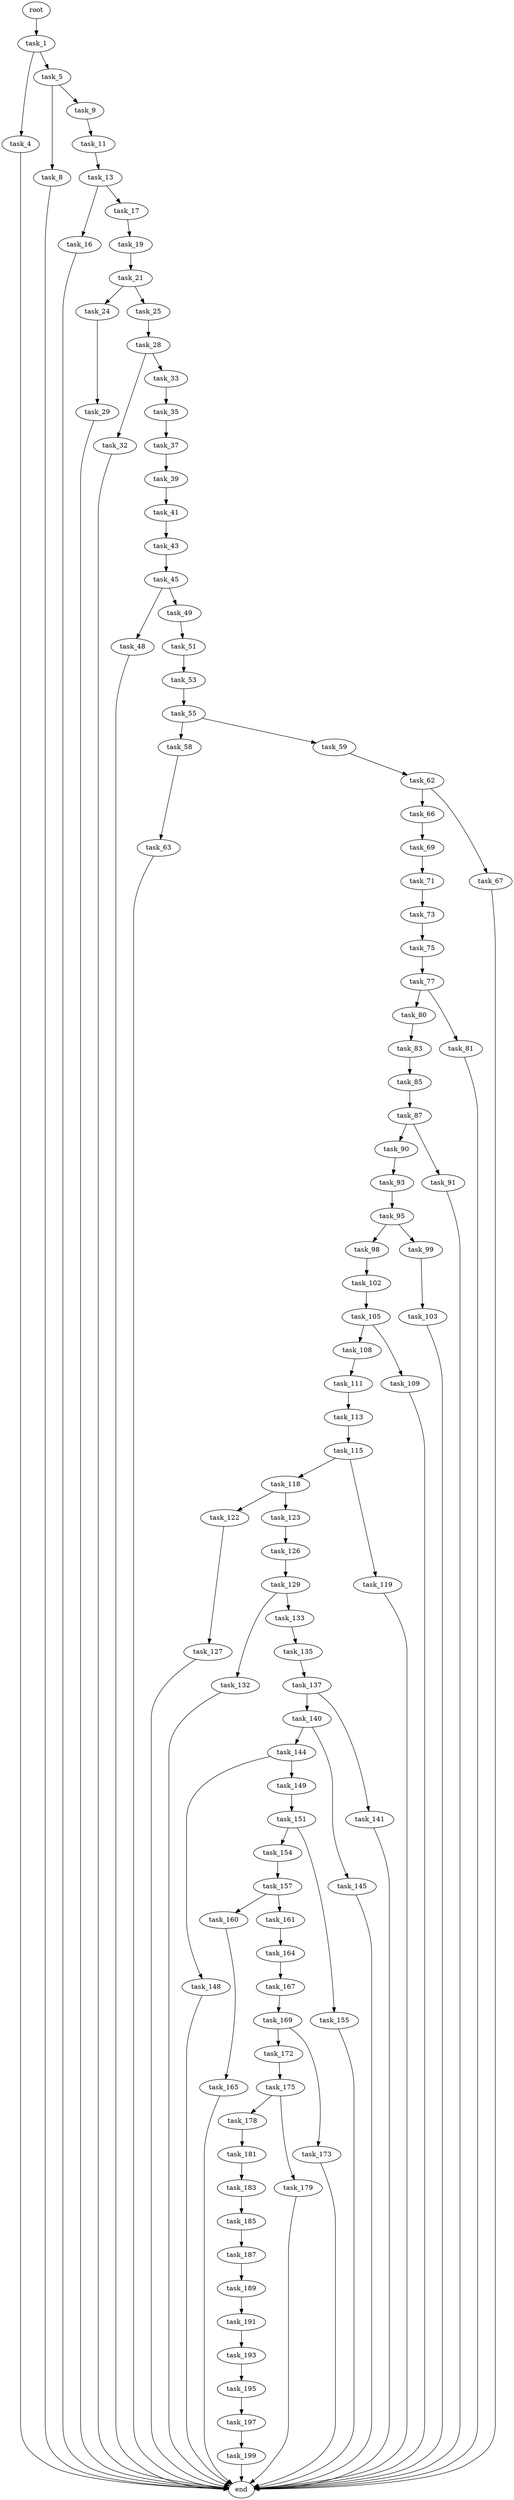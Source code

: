 digraph G {
  root [size="0.000000"];
  task_1 [size="3582706476.000000"];
  task_4 [size="17776341959.000000"];
  task_5 [size="68719476736.000000"];
  end [size="0.000000"];
  task_8 [size="486074220508.000000"];
  task_9 [size="17688271094.000000"];
  task_11 [size="418334624522.000000"];
  task_13 [size="962023128833.000000"];
  task_16 [size="25869738746.000000"];
  task_17 [size="11070586129.000000"];
  task_19 [size="20667733930.000000"];
  task_21 [size="28991029248.000000"];
  task_24 [size="8868198200.000000"];
  task_25 [size="8589934592.000000"];
  task_29 [size="134217728000.000000"];
  task_28 [size="1269874033.000000"];
  task_32 [size="1188512932.000000"];
  task_33 [size="377031729209.000000"];
  task_35 [size="46617658119.000000"];
  task_37 [size="1996637542.000000"];
  task_39 [size="27631475173.000000"];
  task_41 [size="549755813888.000000"];
  task_43 [size="1557096508.000000"];
  task_45 [size="1888520617.000000"];
  task_48 [size="549755813888.000000"];
  task_49 [size="119595338880.000000"];
  task_51 [size="252338046583.000000"];
  task_53 [size="10597797891.000000"];
  task_55 [size="40873600138.000000"];
  task_58 [size="13253051186.000000"];
  task_59 [size="48501627372.000000"];
  task_63 [size="5081041997.000000"];
  task_62 [size="4334964053.000000"];
  task_66 [size="52138627301.000000"];
  task_67 [size="231928233984.000000"];
  task_69 [size="19460346990.000000"];
  task_71 [size="16266670597.000000"];
  task_73 [size="134217728000.000000"];
  task_75 [size="1094631714265.000000"];
  task_77 [size="601200960460.000000"];
  task_80 [size="24469327040.000000"];
  task_81 [size="5399162900.000000"];
  task_83 [size="258449712244.000000"];
  task_85 [size="28991029248.000000"];
  task_87 [size="917053454658.000000"];
  task_90 [size="46282793009.000000"];
  task_91 [size="16289620078.000000"];
  task_93 [size="27574265562.000000"];
  task_95 [size="9048140688.000000"];
  task_98 [size="569249370.000000"];
  task_99 [size="3013749306.000000"];
  task_102 [size="27538507112.000000"];
  task_103 [size="68719476736.000000"];
  task_105 [size="9321175686.000000"];
  task_108 [size="511738153394.000000"];
  task_109 [size="6762784788.000000"];
  task_111 [size="68719476736.000000"];
  task_113 [size="889211174592.000000"];
  task_115 [size="549755813888.000000"];
  task_118 [size="549755813888.000000"];
  task_119 [size="5769423538.000000"];
  task_122 [size="68719476736.000000"];
  task_123 [size="28991029248.000000"];
  task_127 [size="549755813888.000000"];
  task_126 [size="46951341134.000000"];
  task_129 [size="549755813888.000000"];
  task_132 [size="347704161537.000000"];
  task_133 [size="4146634686.000000"];
  task_135 [size="436798485.000000"];
  task_137 [size="1073741824000.000000"];
  task_140 [size="368293445632.000000"];
  task_141 [size="8589934592.000000"];
  task_144 [size="339862602563.000000"];
  task_145 [size="166380541428.000000"];
  task_148 [size="1161380716277.000000"];
  task_149 [size="99127475690.000000"];
  task_151 [size="18723530080.000000"];
  task_154 [size="659387972713.000000"];
  task_155 [size="4790581963.000000"];
  task_157 [size="111585100695.000000"];
  task_160 [size="972091472489.000000"];
  task_161 [size="1829003823.000000"];
  task_165 [size="782757789696.000000"];
  task_164 [size="231928233984.000000"];
  task_167 [size="4967099388.000000"];
  task_169 [size="46737714587.000000"];
  task_172 [size="368293445632.000000"];
  task_173 [size="231928233984.000000"];
  task_175 [size="355579841718.000000"];
  task_178 [size="239821341155.000000"];
  task_179 [size="48314597084.000000"];
  task_181 [size="21993076688.000000"];
  task_183 [size="45729999488.000000"];
  task_185 [size="73127377284.000000"];
  task_187 [size="25828582243.000000"];
  task_189 [size="19713549944.000000"];
  task_191 [size="108780514121.000000"];
  task_193 [size="12898977249.000000"];
  task_195 [size="390453574565.000000"];
  task_197 [size="31527153922.000000"];
  task_199 [size="198613746708.000000"];

  root -> task_1 [size="1.000000"];
  task_1 -> task_4 [size="75497472.000000"];
  task_1 -> task_5 [size="75497472.000000"];
  task_4 -> end [size="1.000000"];
  task_5 -> task_8 [size="134217728.000000"];
  task_5 -> task_9 [size="134217728.000000"];
  task_8 -> end [size="1.000000"];
  task_9 -> task_11 [size="536870912.000000"];
  task_11 -> task_13 [size="679477248.000000"];
  task_13 -> task_16 [size="838860800.000000"];
  task_13 -> task_17 [size="838860800.000000"];
  task_16 -> end [size="1.000000"];
  task_17 -> task_19 [size="209715200.000000"];
  task_19 -> task_21 [size="536870912.000000"];
  task_21 -> task_24 [size="75497472.000000"];
  task_21 -> task_25 [size="75497472.000000"];
  task_24 -> task_29 [size="301989888.000000"];
  task_25 -> task_28 [size="33554432.000000"];
  task_29 -> end [size="1.000000"];
  task_28 -> task_32 [size="33554432.000000"];
  task_28 -> task_33 [size="33554432.000000"];
  task_32 -> end [size="1.000000"];
  task_33 -> task_35 [size="679477248.000000"];
  task_35 -> task_37 [size="75497472.000000"];
  task_37 -> task_39 [size="134217728.000000"];
  task_39 -> task_41 [size="679477248.000000"];
  task_41 -> task_43 [size="536870912.000000"];
  task_43 -> task_45 [size="33554432.000000"];
  task_45 -> task_48 [size="33554432.000000"];
  task_45 -> task_49 [size="33554432.000000"];
  task_48 -> end [size="1.000000"];
  task_49 -> task_51 [size="134217728.000000"];
  task_51 -> task_53 [size="209715200.000000"];
  task_53 -> task_55 [size="679477248.000000"];
  task_55 -> task_58 [size="33554432.000000"];
  task_55 -> task_59 [size="33554432.000000"];
  task_58 -> task_63 [size="411041792.000000"];
  task_59 -> task_62 [size="838860800.000000"];
  task_63 -> end [size="1.000000"];
  task_62 -> task_66 [size="75497472.000000"];
  task_62 -> task_67 [size="75497472.000000"];
  task_66 -> task_69 [size="75497472.000000"];
  task_67 -> end [size="1.000000"];
  task_69 -> task_71 [size="411041792.000000"];
  task_71 -> task_73 [size="838860800.000000"];
  task_73 -> task_75 [size="209715200.000000"];
  task_75 -> task_77 [size="679477248.000000"];
  task_77 -> task_80 [size="411041792.000000"];
  task_77 -> task_81 [size="411041792.000000"];
  task_80 -> task_83 [size="536870912.000000"];
  task_81 -> end [size="1.000000"];
  task_83 -> task_85 [size="679477248.000000"];
  task_85 -> task_87 [size="75497472.000000"];
  task_87 -> task_90 [size="679477248.000000"];
  task_87 -> task_91 [size="679477248.000000"];
  task_90 -> task_93 [size="838860800.000000"];
  task_91 -> end [size="1.000000"];
  task_93 -> task_95 [size="536870912.000000"];
  task_95 -> task_98 [size="209715200.000000"];
  task_95 -> task_99 [size="209715200.000000"];
  task_98 -> task_102 [size="33554432.000000"];
  task_99 -> task_103 [size="134217728.000000"];
  task_102 -> task_105 [size="838860800.000000"];
  task_103 -> end [size="1.000000"];
  task_105 -> task_108 [size="536870912.000000"];
  task_105 -> task_109 [size="536870912.000000"];
  task_108 -> task_111 [size="679477248.000000"];
  task_109 -> end [size="1.000000"];
  task_111 -> task_113 [size="134217728.000000"];
  task_113 -> task_115 [size="536870912.000000"];
  task_115 -> task_118 [size="536870912.000000"];
  task_115 -> task_119 [size="536870912.000000"];
  task_118 -> task_122 [size="536870912.000000"];
  task_118 -> task_123 [size="536870912.000000"];
  task_119 -> end [size="1.000000"];
  task_122 -> task_127 [size="134217728.000000"];
  task_123 -> task_126 [size="75497472.000000"];
  task_127 -> end [size="1.000000"];
  task_126 -> task_129 [size="838860800.000000"];
  task_129 -> task_132 [size="536870912.000000"];
  task_129 -> task_133 [size="536870912.000000"];
  task_132 -> end [size="1.000000"];
  task_133 -> task_135 [size="134217728.000000"];
  task_135 -> task_137 [size="33554432.000000"];
  task_137 -> task_140 [size="838860800.000000"];
  task_137 -> task_141 [size="838860800.000000"];
  task_140 -> task_144 [size="411041792.000000"];
  task_140 -> task_145 [size="411041792.000000"];
  task_141 -> end [size="1.000000"];
  task_144 -> task_148 [size="411041792.000000"];
  task_144 -> task_149 [size="411041792.000000"];
  task_145 -> end [size="1.000000"];
  task_148 -> end [size="1.000000"];
  task_149 -> task_151 [size="209715200.000000"];
  task_151 -> task_154 [size="301989888.000000"];
  task_151 -> task_155 [size="301989888.000000"];
  task_154 -> task_157 [size="679477248.000000"];
  task_155 -> end [size="1.000000"];
  task_157 -> task_160 [size="301989888.000000"];
  task_157 -> task_161 [size="301989888.000000"];
  task_160 -> task_165 [size="679477248.000000"];
  task_161 -> task_164 [size="209715200.000000"];
  task_165 -> end [size="1.000000"];
  task_164 -> task_167 [size="301989888.000000"];
  task_167 -> task_169 [size="209715200.000000"];
  task_169 -> task_172 [size="33554432.000000"];
  task_169 -> task_173 [size="33554432.000000"];
  task_172 -> task_175 [size="411041792.000000"];
  task_173 -> end [size="1.000000"];
  task_175 -> task_178 [size="838860800.000000"];
  task_175 -> task_179 [size="838860800.000000"];
  task_178 -> task_181 [size="838860800.000000"];
  task_179 -> end [size="1.000000"];
  task_181 -> task_183 [size="679477248.000000"];
  task_183 -> task_185 [size="838860800.000000"];
  task_185 -> task_187 [size="134217728.000000"];
  task_187 -> task_189 [size="679477248.000000"];
  task_189 -> task_191 [size="536870912.000000"];
  task_191 -> task_193 [size="301989888.000000"];
  task_193 -> task_195 [size="411041792.000000"];
  task_195 -> task_197 [size="679477248.000000"];
  task_197 -> task_199 [size="679477248.000000"];
  task_199 -> end [size="1.000000"];
}
